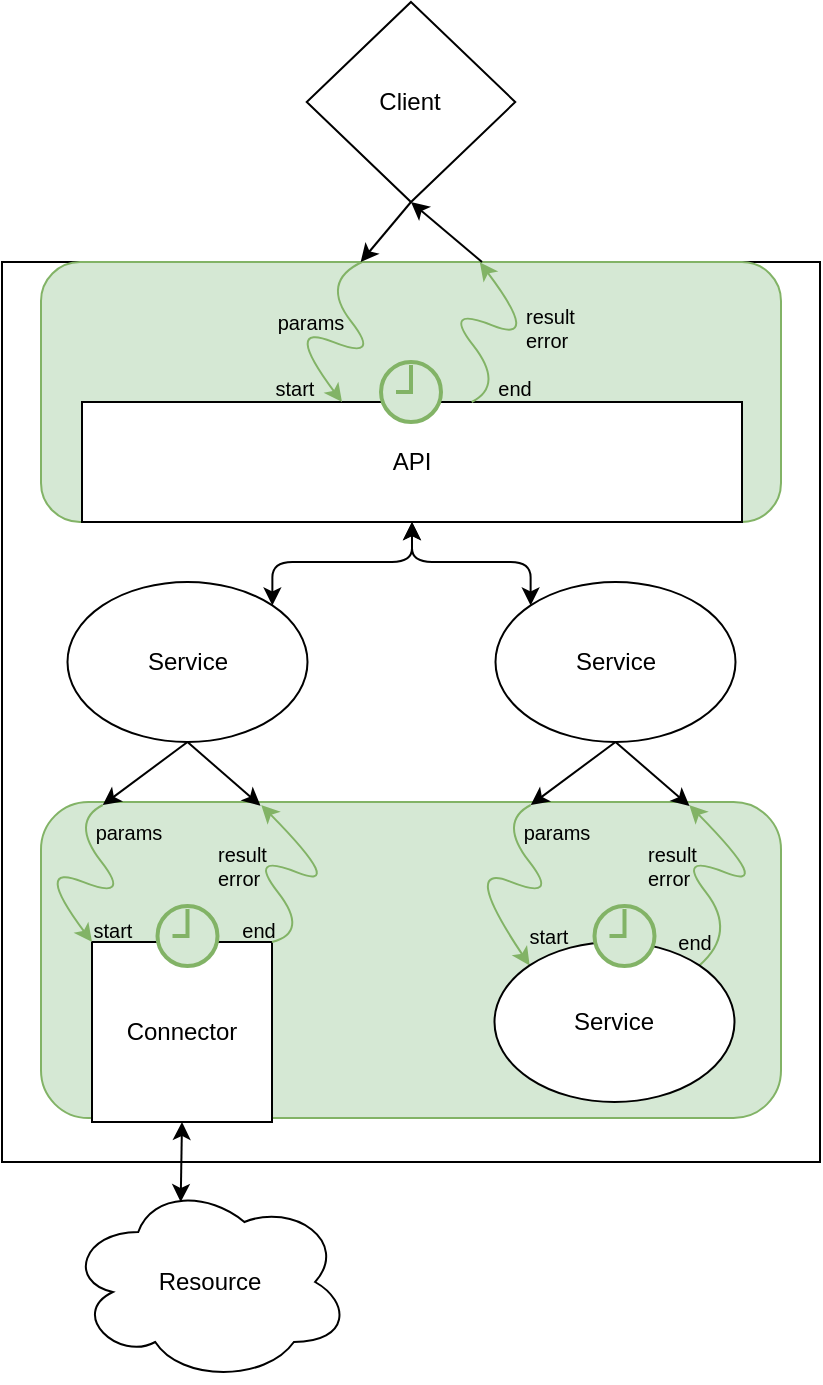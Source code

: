 <mxfile version="25.0.1">
  <diagram name="Page-1" id="uigpwwjzt3T1p5udmavG">
    <mxGraphModel dx="1444" dy="1980" grid="1" gridSize="10" guides="1" tooltips="1" connect="1" arrows="1" fold="1" page="1" pageScale="1" pageWidth="827" pageHeight="1169" math="0" shadow="0">
      <root>
        <mxCell id="0" />
        <mxCell id="1" parent="0" />
        <mxCell id="5m87ZB2yBZsC5MAy124T-28" value="" style="rounded=0;whiteSpace=wrap;html=1;verticalAlign=top;" parent="1" vertex="1">
          <mxGeometry x="180" y="120" width="409" height="450" as="geometry" />
        </mxCell>
        <mxCell id="Kd3xXfbBogCMq_-z4xH8-2" value="" style="rounded=1;whiteSpace=wrap;html=1;fillColor=#d5e8d4;strokeColor=#82b366;" vertex="1" parent="1">
          <mxGeometry x="199.5" y="120" width="370" height="130" as="geometry" />
        </mxCell>
        <mxCell id="5m87ZB2yBZsC5MAy124T-49" value="" style="rounded=1;whiteSpace=wrap;html=1;fillColor=#d5e8d4;strokeColor=#82b366;" parent="1" vertex="1">
          <mxGeometry x="199.5" y="390" width="370" height="158" as="geometry" />
        </mxCell>
        <mxCell id="5m87ZB2yBZsC5MAy124T-2" value="Connector" style="whiteSpace=wrap;html=1;aspect=fixed;rounded=0;" parent="1" vertex="1">
          <mxGeometry x="225" y="460" width="90" height="90" as="geometry" />
        </mxCell>
        <mxCell id="5m87ZB2yBZsC5MAy124T-3" value="Service" style="ellipse;whiteSpace=wrap;html=1;rounded=0;" parent="1" vertex="1">
          <mxGeometry x="212.75" y="280" width="120" height="80" as="geometry" />
        </mxCell>
        <mxCell id="5m87ZB2yBZsC5MAy124T-6" value="start" style="text;html=1;align=center;verticalAlign=middle;whiteSpace=wrap;rounded=0;fontSize=10;" parent="1" vertex="1">
          <mxGeometry x="213.25" y="444" width="45" height="20" as="geometry" />
        </mxCell>
        <mxCell id="5m87ZB2yBZsC5MAy124T-7" value="end" style="text;html=1;align=center;verticalAlign=middle;whiteSpace=wrap;rounded=0;fontSize=10;" parent="1" vertex="1">
          <mxGeometry x="286.25" y="444" width="45" height="20" as="geometry" />
        </mxCell>
        <mxCell id="5m87ZB2yBZsC5MAy124T-8" value="params" style="text;html=1;align=center;verticalAlign=middle;whiteSpace=wrap;rounded=0;fontSize=10;" parent="1" vertex="1">
          <mxGeometry x="217.25" y="390" width="52.5" height="30" as="geometry" />
        </mxCell>
        <mxCell id="5m87ZB2yBZsC5MAy124T-10" value="&lt;span style=&quot;background-color: initial;&quot;&gt;result&lt;/span&gt;&lt;div&gt;error&lt;/div&gt;" style="text;html=1;align=left;verticalAlign=middle;whiteSpace=wrap;rounded=0;fontSize=10;" parent="1" vertex="1">
          <mxGeometry x="285.5" y="407" width="44.5" height="30" as="geometry" />
        </mxCell>
        <mxCell id="5m87ZB2yBZsC5MAy124T-15" value="" style="curved=1;endArrow=classic;html=1;rounded=0;exitX=0.25;exitY=0;exitDx=0;exitDy=0;entryX=0;entryY=0;entryDx=0;entryDy=0;fillColor=#d5e8d4;strokeColor=#82b366;" parent="1" target="5m87ZB2yBZsC5MAy124T-2" edge="1">
          <mxGeometry width="50" height="50" relative="1" as="geometry">
            <mxPoint x="230.375" y="391.5" as="sourcePoint" />
            <mxPoint x="224.25" y="455" as="targetPoint" />
            <Array as="points">
              <mxPoint x="214" y="399.82" />
              <mxPoint x="245.25" y="439.82" />
              <mxPoint x="195" y="419.82" />
            </Array>
          </mxGeometry>
        </mxCell>
        <mxCell id="5m87ZB2yBZsC5MAy124T-37" value="" style="curved=1;endArrow=classic;html=1;rounded=0;exitX=1;exitY=0;exitDx=0;exitDy=0;entryX=0.75;entryY=0;entryDx=0;entryDy=0;fillColor=#d5e8d4;strokeColor=#82b366;" parent="1" source="5m87ZB2yBZsC5MAy124T-2" edge="1">
          <mxGeometry width="50" height="50" relative="1" as="geometry">
            <mxPoint x="321.38" y="460" as="sourcePoint" />
            <mxPoint x="309.625" y="391.5" as="targetPoint" />
            <Array as="points">
              <mxPoint x="333.63" y="455.18" />
              <mxPoint x="302.38" y="415.18" />
              <mxPoint x="352.63" y="435.18" />
            </Array>
          </mxGeometry>
        </mxCell>
        <mxCell id="5m87ZB2yBZsC5MAy124T-39" value="" style="endArrow=classic;html=1;exitX=0.5;exitY=1;exitDx=0;exitDy=0;entryX=0.25;entryY=0;entryDx=0;entryDy=0;" parent="1" source="5m87ZB2yBZsC5MAy124T-3" edge="1">
          <mxGeometry width="50" height="50" relative="1" as="geometry">
            <mxPoint x="62.75" y="470" as="sourcePoint" />
            <mxPoint x="230.375" y="391.5" as="targetPoint" />
          </mxGeometry>
        </mxCell>
        <mxCell id="5m87ZB2yBZsC5MAy124T-40" value="" style="endArrow=classic;html=1;exitX=0.5;exitY=1;exitDx=0;exitDy=0;entryX=0.313;entryY=-0.001;entryDx=0;entryDy=0;entryPerimeter=0;" parent="1" source="5m87ZB2yBZsC5MAy124T-3" edge="1">
          <mxGeometry width="50" height="50" relative="1" as="geometry">
            <mxPoint x="282.75" y="370" as="sourcePoint" />
            <mxPoint x="309.25" y="391.842" as="targetPoint" />
          </mxGeometry>
        </mxCell>
        <mxCell id="5m87ZB2yBZsC5MAy124T-42" value="Resource" style="ellipse;shape=cloud;whiteSpace=wrap;html=1;" parent="1" vertex="1">
          <mxGeometry x="212.75" y="580" width="141.5" height="100" as="geometry" />
        </mxCell>
        <mxCell id="5m87ZB2yBZsC5MAy124T-43" value="" style="endArrow=classic;startArrow=classic;html=1;entryX=0.5;entryY=1;entryDx=0;entryDy=0;exitX=0.4;exitY=0.1;exitDx=0;exitDy=0;exitPerimeter=0;" parent="1" source="5m87ZB2yBZsC5MAy124T-42" target="5m87ZB2yBZsC5MAy124T-2" edge="1">
          <mxGeometry width="50" height="50" relative="1" as="geometry">
            <mxPoint x="122.75" y="470" as="sourcePoint" />
            <mxPoint x="172.75" y="420" as="targetPoint" />
          </mxGeometry>
        </mxCell>
        <mxCell id="5m87ZB2yBZsC5MAy124T-51" value="Service" style="ellipse;whiteSpace=wrap;html=1;rounded=0;" parent="1" vertex="1">
          <mxGeometry x="426.75" y="280" width="120" height="80" as="geometry" />
        </mxCell>
        <mxCell id="5m87ZB2yBZsC5MAy124T-52" value="start" style="text;html=1;align=center;verticalAlign=middle;whiteSpace=wrap;rounded=0;fontSize=10;" parent="1" vertex="1">
          <mxGeometry x="431.25" y="447" width="45" height="20" as="geometry" />
        </mxCell>
        <mxCell id="5m87ZB2yBZsC5MAy124T-53" value="end" style="text;html=1;align=center;verticalAlign=middle;whiteSpace=wrap;rounded=0;fontSize=10;" parent="1" vertex="1">
          <mxGeometry x="504.25" y="450" width="45" height="20" as="geometry" />
        </mxCell>
        <mxCell id="5m87ZB2yBZsC5MAy124T-54" value="params" style="text;html=1;align=center;verticalAlign=middle;whiteSpace=wrap;rounded=0;fontSize=10;" parent="1" vertex="1">
          <mxGeometry x="431.25" y="390" width="52.5" height="30" as="geometry" />
        </mxCell>
        <mxCell id="5m87ZB2yBZsC5MAy124T-55" value="&lt;span style=&quot;background-color: initial;&quot;&gt;result&lt;/span&gt;&lt;div&gt;error&lt;/div&gt;" style="text;html=1;align=left;verticalAlign=middle;whiteSpace=wrap;rounded=0;fontSize=10;" parent="1" vertex="1">
          <mxGeometry x="501.25" y="407" width="44.25" height="30" as="geometry" />
        </mxCell>
        <mxCell id="5m87ZB2yBZsC5MAy124T-56" value="" style="curved=1;endArrow=classic;html=1;rounded=0;exitX=0.25;exitY=0;exitDx=0;exitDy=0;entryX=0;entryY=0;entryDx=0;entryDy=0;fillColor=#d5e8d4;strokeColor=#82b366;" parent="1" target="5m87ZB2yBZsC5MAy124T-61" edge="1">
          <mxGeometry width="50" height="50" relative="1" as="geometry">
            <mxPoint x="444.375" y="391.5" as="sourcePoint" />
            <mxPoint x="439" y="460" as="targetPoint" />
            <Array as="points">
              <mxPoint x="428" y="399.82" />
              <mxPoint x="459.25" y="439.82" />
              <mxPoint x="409" y="419.82" />
            </Array>
          </mxGeometry>
        </mxCell>
        <mxCell id="5m87ZB2yBZsC5MAy124T-57" value="" style="curved=1;endArrow=classic;html=1;rounded=0;exitX=1;exitY=0;exitDx=0;exitDy=0;entryX=0.75;entryY=0;entryDx=0;entryDy=0;fillColor=#d5e8d4;strokeColor=#82b366;" parent="1" source="5m87ZB2yBZsC5MAy124T-61" edge="1">
          <mxGeometry width="50" height="50" relative="1" as="geometry">
            <mxPoint x="529" y="460" as="sourcePoint" />
            <mxPoint x="523.625" y="391.5" as="targetPoint" />
            <Array as="points">
              <mxPoint x="547.63" y="455.18" />
              <mxPoint x="516.38" y="415.18" />
              <mxPoint x="566.63" y="435.18" />
            </Array>
          </mxGeometry>
        </mxCell>
        <mxCell id="5m87ZB2yBZsC5MAy124T-58" value="" style="endArrow=classic;html=1;exitX=0.5;exitY=1;exitDx=0;exitDy=0;entryX=0.25;entryY=0;entryDx=0;entryDy=0;" parent="1" source="5m87ZB2yBZsC5MAy124T-51" edge="1">
          <mxGeometry width="50" height="50" relative="1" as="geometry">
            <mxPoint x="276.75" y="470" as="sourcePoint" />
            <mxPoint x="444.375" y="391.5" as="targetPoint" />
          </mxGeometry>
        </mxCell>
        <mxCell id="5m87ZB2yBZsC5MAy124T-59" value="" style="endArrow=classic;html=1;exitX=0.5;exitY=1;exitDx=0;exitDy=0;entryX=0.313;entryY=-0.001;entryDx=0;entryDy=0;entryPerimeter=0;" parent="1" source="5m87ZB2yBZsC5MAy124T-51" edge="1">
          <mxGeometry width="50" height="50" relative="1" as="geometry">
            <mxPoint x="496.75" y="370" as="sourcePoint" />
            <mxPoint x="523.75" y="392" as="targetPoint" />
          </mxGeometry>
        </mxCell>
        <mxCell id="5m87ZB2yBZsC5MAy124T-61" value="Service" style="ellipse;whiteSpace=wrap;html=1;rounded=0;" parent="1" vertex="1">
          <mxGeometry x="426.25" y="460" width="120" height="80" as="geometry" />
        </mxCell>
        <mxCell id="5m87ZB2yBZsC5MAy124T-62" value="" style="html=1;verticalLabelPosition=bottom;align=center;labelBackgroundColor=#ffffff;verticalAlign=top;strokeWidth=2;strokeColor=#82b366;shadow=0;dashed=0;shape=mxgraph.ios7.icons.clock;fillColor=#d5e8d4;" parent="1" vertex="1">
          <mxGeometry x="476.25" y="442" width="30" height="30" as="geometry" />
        </mxCell>
        <mxCell id="5m87ZB2yBZsC5MAy124T-63" value="" style="html=1;verticalLabelPosition=bottom;align=center;labelBackgroundColor=#ffffff;verticalAlign=top;strokeWidth=2;strokeColor=#82b366;shadow=0;dashed=0;shape=mxgraph.ios7.icons.clock;fillColor=#d5e8d4;" parent="1" vertex="1">
          <mxGeometry x="257.75" y="442" width="30" height="30" as="geometry" />
        </mxCell>
        <mxCell id="Kd3xXfbBogCMq_-z4xH8-3" style="edgeStyle=orthogonalEdgeStyle;orthogonalLoop=1;jettySize=auto;html=1;exitX=0.5;exitY=1;exitDx=0;exitDy=0;entryX=1;entryY=0;entryDx=0;entryDy=0;startArrow=classic;startFill=1;" edge="1" parent="1" source="Kd3xXfbBogCMq_-z4xH8-1" target="5m87ZB2yBZsC5MAy124T-3">
          <mxGeometry relative="1" as="geometry" />
        </mxCell>
        <mxCell id="Kd3xXfbBogCMq_-z4xH8-4" style="edgeStyle=orthogonalEdgeStyle;orthogonalLoop=1;jettySize=auto;html=1;exitX=0.5;exitY=1;exitDx=0;exitDy=0;entryX=0;entryY=0;entryDx=0;entryDy=0;startArrow=classic;startFill=1;" edge="1" parent="1" source="Kd3xXfbBogCMq_-z4xH8-1" target="5m87ZB2yBZsC5MAy124T-51">
          <mxGeometry relative="1" as="geometry" />
        </mxCell>
        <mxCell id="Kd3xXfbBogCMq_-z4xH8-1" value="API" style="rounded=0;whiteSpace=wrap;html=1;" vertex="1" parent="1">
          <mxGeometry x="220" y="190" width="330" height="60" as="geometry" />
        </mxCell>
        <mxCell id="Kd3xXfbBogCMq_-z4xH8-5" value="" style="curved=1;endArrow=classic;html=1;rounded=0;entryX=0;entryY=0;entryDx=0;entryDy=0;fillColor=#d5e8d4;strokeColor=#82b366;" edge="1" parent="1">
          <mxGeometry width="50" height="50" relative="1" as="geometry">
            <mxPoint x="360" y="120" as="sourcePoint" />
            <mxPoint x="350" y="190" as="targetPoint" />
            <Array as="points">
              <mxPoint x="339" y="129.82" />
              <mxPoint x="370.25" y="169.82" />
              <mxPoint x="320" y="149.82" />
            </Array>
          </mxGeometry>
        </mxCell>
        <mxCell id="Kd3xXfbBogCMq_-z4xH8-6" value="" style="curved=1;endArrow=classic;html=1;rounded=0;exitX=0.25;exitY=0;exitDx=0;exitDy=0;entryX=0.593;entryY=0.001;entryDx=0;entryDy=0;fillColor=#d5e8d4;strokeColor=#82b366;entryPerimeter=0;" edge="1" parent="1" target="Kd3xXfbBogCMq_-z4xH8-2">
          <mxGeometry width="50" height="50" relative="1" as="geometry">
            <mxPoint x="414.875" y="190" as="sourcePoint" />
            <mxPoint x="420.25" y="121.5" as="targetPoint" />
            <Array as="points">
              <mxPoint x="431.25" y="181.68" />
              <mxPoint x="400" y="141.68" />
              <mxPoint x="450.25" y="161.68" />
            </Array>
          </mxGeometry>
        </mxCell>
        <mxCell id="Kd3xXfbBogCMq_-z4xH8-7" value="" style="html=1;verticalLabelPosition=bottom;align=center;labelBackgroundColor=#ffffff;verticalAlign=top;strokeWidth=2;strokeColor=#82b366;shadow=0;dashed=0;shape=mxgraph.ios7.icons.clock;fillColor=#d5e8d4;" vertex="1" parent="1">
          <mxGeometry x="369.5" y="170" width="30" height="30" as="geometry" />
        </mxCell>
        <mxCell id="Kd3xXfbBogCMq_-z4xH8-8" value="start" style="text;html=1;align=center;verticalAlign=middle;whiteSpace=wrap;rounded=0;fontSize=10;" vertex="1" parent="1">
          <mxGeometry x="304.25" y="173" width="45" height="20" as="geometry" />
        </mxCell>
        <mxCell id="Kd3xXfbBogCMq_-z4xH8-9" value="end" style="text;html=1;align=center;verticalAlign=middle;whiteSpace=wrap;rounded=0;fontSize=10;" vertex="1" parent="1">
          <mxGeometry x="414" y="173" width="45" height="20" as="geometry" />
        </mxCell>
        <mxCell id="Kd3xXfbBogCMq_-z4xH8-10" value="params" style="text;html=1;align=center;verticalAlign=middle;whiteSpace=wrap;rounded=0;fontSize=10;" vertex="1" parent="1">
          <mxGeometry x="307.75" y="135" width="52.5" height="30" as="geometry" />
        </mxCell>
        <mxCell id="Kd3xXfbBogCMq_-z4xH8-12" value="&lt;span style=&quot;background-color: initial;&quot;&gt;result&lt;/span&gt;&lt;div&gt;error&lt;/div&gt;" style="text;html=1;align=left;verticalAlign=middle;whiteSpace=wrap;rounded=0;fontSize=10;" vertex="1" parent="1">
          <mxGeometry x="439.75" y="138" width="48" height="30" as="geometry" />
        </mxCell>
        <mxCell id="Kd3xXfbBogCMq_-z4xH8-13" value="Client" style="rhombus;whiteSpace=wrap;html=1;" vertex="1" parent="1">
          <mxGeometry x="332.37" y="-10" width="104.25" height="100" as="geometry" />
        </mxCell>
        <mxCell id="Kd3xXfbBogCMq_-z4xH8-15" value="" style="endArrow=classic;html=1;entryX=0.432;entryY=0;entryDx=0;entryDy=0;entryPerimeter=0;exitX=0.5;exitY=1;exitDx=0;exitDy=0;" edge="1" parent="1" source="Kd3xXfbBogCMq_-z4xH8-13" target="Kd3xXfbBogCMq_-z4xH8-2">
          <mxGeometry width="50" height="50" relative="1" as="geometry">
            <mxPoint x="470" y="160" as="sourcePoint" />
            <mxPoint x="520" y="110" as="targetPoint" />
          </mxGeometry>
        </mxCell>
        <mxCell id="Kd3xXfbBogCMq_-z4xH8-16" value="" style="endArrow=classic;html=1;entryX=0.5;entryY=1;entryDx=0;entryDy=0;" edge="1" parent="1" target="Kd3xXfbBogCMq_-z4xH8-13">
          <mxGeometry width="50" height="50" relative="1" as="geometry">
            <mxPoint x="420" y="120" as="sourcePoint" />
            <mxPoint x="420" y="50" as="targetPoint" />
          </mxGeometry>
        </mxCell>
      </root>
    </mxGraphModel>
  </diagram>
</mxfile>
